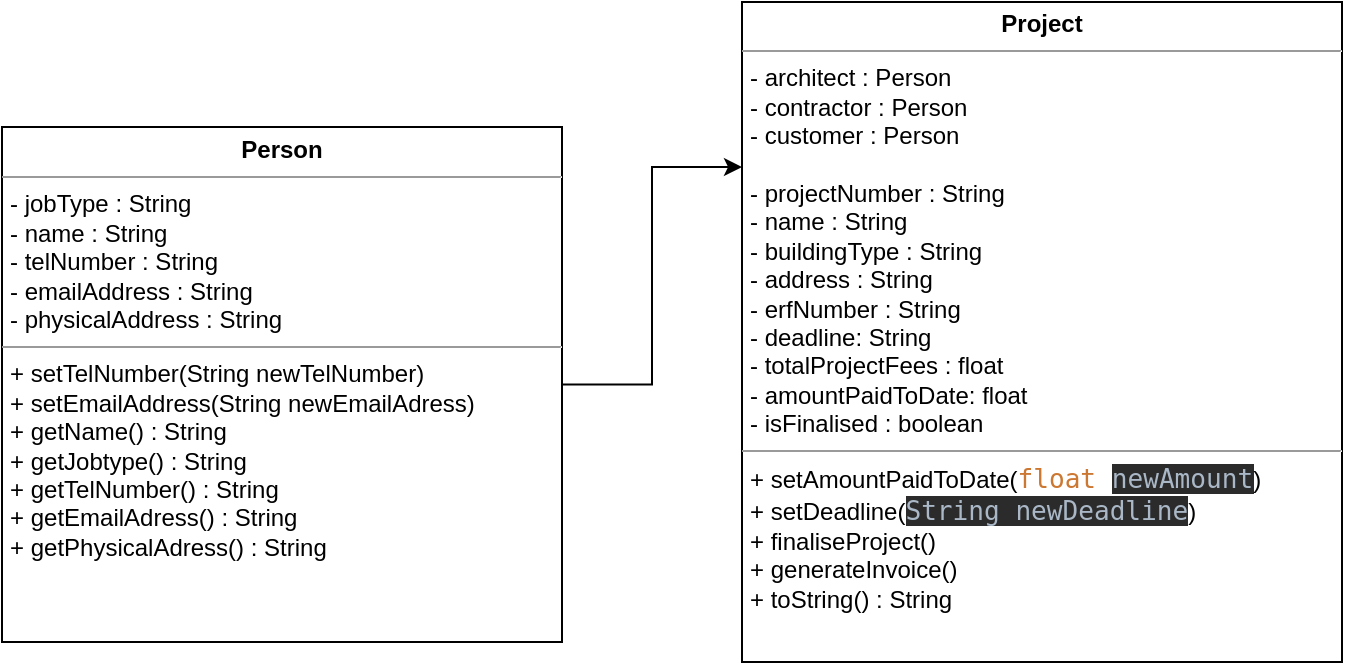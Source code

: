 <mxfile version="17.5.0" type="device"><diagram id="8kS9EDY7RCdylYHTQu-8" name="Page-1"><mxGraphModel dx="750" dy="752" grid="1" gridSize="10" guides="1" tooltips="1" connect="1" arrows="1" fold="1" page="1" pageScale="1" pageWidth="827" pageHeight="1169" math="0" shadow="0"><root><mxCell id="0"/><mxCell id="1" parent="0"/><mxCell id="k-zXElxmIxJ14JZbVf0p-5" style="edgeStyle=orthogonalEdgeStyle;rounded=0;orthogonalLoop=1;jettySize=auto;html=1;entryX=0;entryY=0.25;entryDx=0;entryDy=0;" edge="1" parent="1" source="lwgSYro0vdddLqCZowo3-1" target="lwgSYro0vdddLqCZowo3-2"><mxGeometry relative="1" as="geometry"/></mxCell><mxCell id="lwgSYro0vdddLqCZowo3-1" value="&lt;p style=&quot;margin: 0px ; margin-top: 4px ; text-align: center&quot;&gt;&lt;b&gt;Person&lt;/b&gt;&lt;/p&gt;&lt;hr size=&quot;1&quot;&gt;&lt;p style=&quot;margin: 0px ; margin-left: 4px&quot;&gt;- jobType : String&lt;/p&gt;&lt;p style=&quot;margin: 0px ; margin-left: 4px&quot;&gt;- name : String&lt;/p&gt;&lt;p style=&quot;margin: 0px ; margin-left: 4px&quot;&gt;- telNumber : String&lt;/p&gt;&lt;p style=&quot;margin: 0px ; margin-left: 4px&quot;&gt;- emailAddress : String&lt;/p&gt;&lt;p style=&quot;margin: 0px ; margin-left: 4px&quot;&gt;- physicalAddress : String&lt;/p&gt;&lt;hr size=&quot;1&quot;&gt;&lt;p style=&quot;margin: 0px ; margin-left: 4px&quot;&gt;+ setTelNumber(String newTelNumber)&lt;/p&gt;&lt;p style=&quot;margin: 0px ; margin-left: 4px&quot;&gt;+ setEmailAddress(String newEmailAdress)&lt;/p&gt;&lt;p style=&quot;margin: 0px ; margin-left: 4px&quot;&gt;+ getName() : String&lt;/p&gt;&lt;p style=&quot;margin: 0px ; margin-left: 4px&quot;&gt;+ getJobtype() : String&lt;/p&gt;&lt;p style=&quot;margin: 0px ; margin-left: 4px&quot;&gt;&lt;span&gt;+ getTelNumber() : String&lt;/span&gt;&lt;/p&gt;&lt;p style=&quot;margin: 0px ; margin-left: 4px&quot;&gt;+ getEmailAdress() : String&lt;/p&gt;&lt;p style=&quot;margin: 0px ; margin-left: 4px&quot;&gt;+ getPhysicalAdress() : String&lt;/p&gt;" style="verticalAlign=top;align=left;overflow=fill;fontSize=12;fontFamily=Helvetica;html=1;direction=south;" parent="1" vertex="1"><mxGeometry x="20" y="132.5" width="280" height="257.5" as="geometry"/></mxCell><mxCell id="lwgSYro0vdddLqCZowo3-2" value="&lt;p style=&quot;margin: 0px ; margin-top: 4px ; text-align: center&quot;&gt;&lt;b&gt;Project&lt;/b&gt;&lt;/p&gt;&lt;hr size=&quot;1&quot;&gt;&lt;p style=&quot;margin: 0px ; margin-left: 4px&quot;&gt;- architect : Person&lt;/p&gt;&lt;p style=&quot;margin: 0px ; margin-left: 4px&quot;&gt;- contractor : Person&lt;/p&gt;&lt;p style=&quot;margin: 0px ; margin-left: 4px&quot;&gt;- customer : Person&lt;/p&gt;&lt;p style=&quot;margin: 0px ; margin-left: 4px&quot;&gt;&lt;br&gt;&lt;/p&gt;&lt;p style=&quot;margin: 0px ; margin-left: 4px&quot;&gt;- projectNumber : String&lt;/p&gt;&lt;p style=&quot;margin: 0px ; margin-left: 4px&quot;&gt;- name : String&lt;/p&gt;&lt;p style=&quot;margin: 0px ; margin-left: 4px&quot;&gt;- buildingType : String&lt;/p&gt;&lt;p style=&quot;margin: 0px ; margin-left: 4px&quot;&gt;- address : String&lt;/p&gt;&lt;p style=&quot;margin: 0px ; margin-left: 4px&quot;&gt;- erfNumber : String&lt;/p&gt;&lt;p style=&quot;margin: 0px ; margin-left: 4px&quot;&gt;- deadline: String&lt;/p&gt;&lt;p style=&quot;margin: 0px ; margin-left: 4px&quot;&gt;- totalProjectFees : float&lt;/p&gt;&lt;p style=&quot;margin: 0px ; margin-left: 4px&quot;&gt;- amountPaidToDate: float&lt;/p&gt;&lt;p style=&quot;margin: 0px ; margin-left: 4px&quot;&gt;- isFinalised : boolean&lt;/p&gt;&lt;hr size=&quot;1&quot;&gt;&lt;p style=&quot;margin: 0px ; margin-left: 4px&quot;&gt;+ setAmountPaidToDate(&lt;span style=&quot;font-family: &amp;#34;jetbrains mono&amp;#34; , monospace ; font-size: 9.8pt ; color: rgb(204 , 120 , 50)&quot;&gt;float &lt;/span&gt;&lt;span style=&quot;background-color: rgb(43 , 43 , 43) ; color: rgb(169 , 183 , 198) ; font-family: &amp;#34;jetbrains mono&amp;#34; , monospace ; font-size: 9.8pt&quot;&gt;newAmount&lt;/span&gt;&lt;span&gt;)&lt;/span&gt;&lt;/p&gt;&lt;p style=&quot;margin: 0px ; margin-left: 4px&quot;&gt;+ setDeadline(&lt;span style=&quot;background-color: rgb(43 , 43 , 43) ; color: rgb(169 , 183 , 198) ; font-family: &amp;#34;jetbrains mono&amp;#34; , monospace ; font-size: 9.8pt&quot;&gt;String newDeadline&lt;/span&gt;&lt;span&gt;)&lt;/span&gt;&lt;/p&gt;&lt;p style=&quot;margin: 0px ; margin-left: 4px&quot;&gt;+ finaliseProject()&lt;/p&gt;&lt;p style=&quot;margin: 0px ; margin-left: 4px&quot;&gt;+ generateInvoice()&lt;/p&gt;&lt;p style=&quot;margin: 0px ; margin-left: 4px&quot;&gt;+ toString() : String&lt;/p&gt;&lt;p style=&quot;margin: 0px ; margin-left: 4px&quot;&gt;&lt;br&gt;&lt;/p&gt;" style="verticalAlign=top;align=left;overflow=fill;fontSize=12;fontFamily=Helvetica;html=1;" parent="1" vertex="1"><mxGeometry x="390" y="70" width="300" height="330" as="geometry"/></mxCell></root></mxGraphModel></diagram></mxfile>